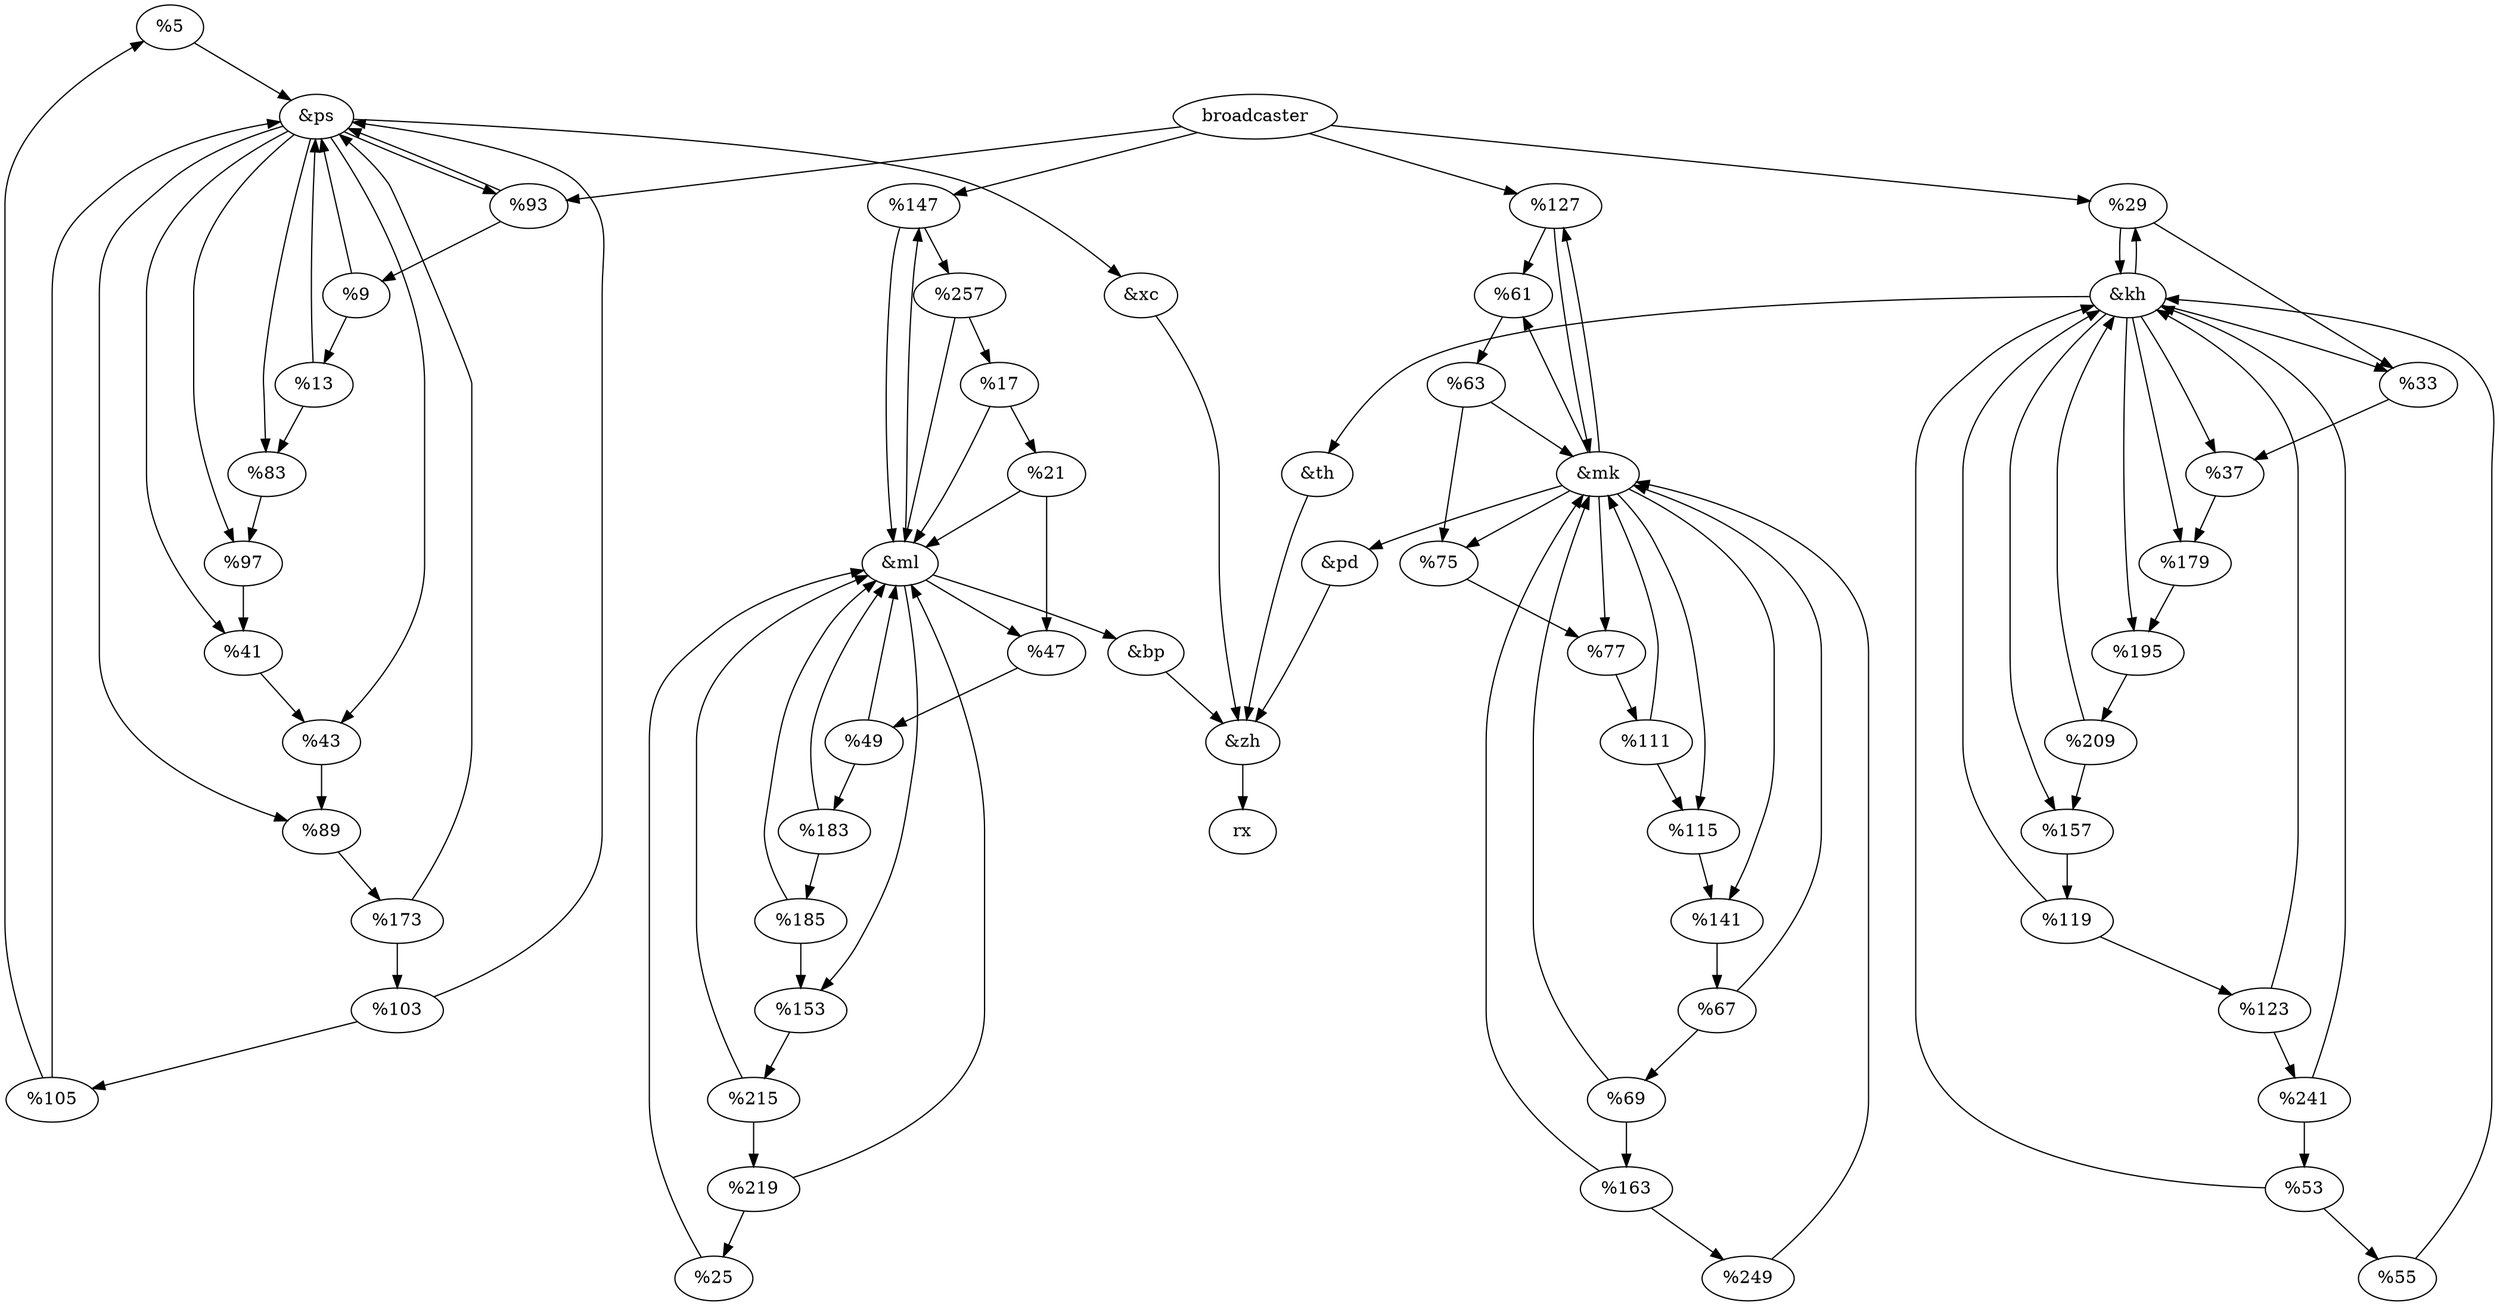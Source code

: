 digraph {
"%jb" -> "&ps"
"%cm" -> "&ps"
"%cm" -> "%tm"
"%sl" -> "&ml"
"%sl" -> "%cp"
"%qr" -> "&ml"
"%hf" -> "&kh"
"%hf" -> "%jg"
"%jg" -> "%kk"
"%jt" -> "%pq"
"%qv" -> "%kv"
"%rj" -> "%mm"
"%rj" -> "&kh"
"%kf" -> "%xt"
"%kx" -> "%vk"
"%kx" -> "&mk"
"%dq" -> "%qn"
"&ps" -> "&xc"
"&ps" -> "%mq"
"&ps" -> "%jt"
"&ps" -> "%zs"
"&ps" -> "%sr"
"&ps" -> "%nt"
"&ps" -> "%pq"
"%jk" -> "%hh"
"%jk" -> "&ps"
"%rr" -> "&mk"
"%rr" -> "%nh"
"%hs" -> "&kh"
"%hs" -> "%mb"
"%mg" -> "&mk"
"%mg" -> "%kf"
"%xt" -> "%dq"
"%xt" -> "&mk"
"&xc" -> "&zh"
"%mq" -> "%nt"
"%nh" -> "%bm"
"&ml" -> "&bp"
"&ml" -> "%gd"
"&ml" -> "%qv"
"&ml" -> "%kq"
"%md" -> "%hs"
"%vk" -> "&mk"
"%vk" -> "%vl"
"%mm" -> "&kh"
"&th" -> "&zh"
"&zh" -> "rx"
"%kc" -> "&ps"
"%kc" -> "%jk"
"%kk" -> "%dm"
"%jn" -> "%ll"
"%jn" -> "&ml"
"&pd" -> "&zh"
"&kh" -> "%jg"
"&kh" -> "%qx"
"&kh" -> "%md"
"&kh" -> "&th"
"&kh" -> "%hf"
"&kh" -> "%dm"
"&kh" -> "%kk"
"%pp" -> "&kh"
"%pp" -> "%md"
"%zf" -> "&ml"
"%zf" -> "%bd"
"%qx" -> "%pp"
"&mk" -> "%kf"
"&mk" -> "%qn"
"&mk" -> "%nh"
"&mk" -> "&pd"
"&mk" -> "%dq"
"&mk" -> "%mg"
"&mk" -> "%bm"
"%qn" -> "%rr"
"%mb" -> "%qb"
"%mb" -> "&kh"
"%nt" -> "%jt"
"%vl" -> "%zk"
"%vl" -> "&mk"
"%gd" -> "&ml"
"%gd" -> "%rm"
"%hh" -> "&ps"
"%hh" -> "%jb"
"%tm" -> "&ps"
"%tm" -> "%mq"
"%kv" -> "%jn"
"%kv" -> "&ml"
"%zs" -> "%kc"
"%ll" -> "&ml"
"%ll" -> "%kq"
"%cp" -> "%qv"
"%cp" -> "&ml"
"%rm" -> "%sl"
"%rm" -> "&ml"
"%bd" -> "%qr"
"%bd" -> "&ml"
"%dm" -> "%qx"
"%qb" -> "%rj"
"%qb" -> "&kh"
"%pq" -> "%zs"
"%bm" -> "%kx"
"%sr" -> "%cm"
"%sr" -> "&ps"
"%zk" -> "&mk"
"broadcaster" -> "%sr"
"broadcaster" -> "%gd"
"broadcaster" -> "%mg"
"broadcaster" -> "%hf"
"%kq" -> "%zf"
"&bp" -> "&zh"
}
